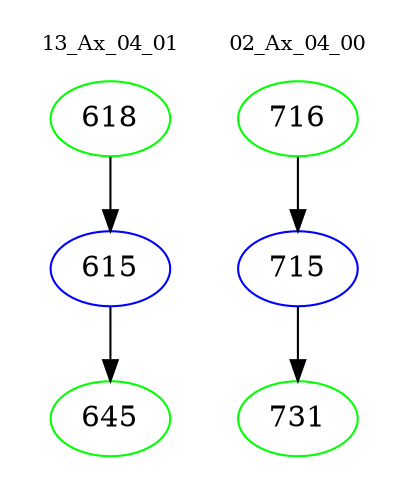 digraph{
subgraph cluster_0 {
color = white
label = "13_Ax_04_01";
fontsize=10;
T0_618 [label="618", color="green"]
T0_618 -> T0_615 [color="black"]
T0_615 [label="615", color="blue"]
T0_615 -> T0_645 [color="black"]
T0_645 [label="645", color="green"]
}
subgraph cluster_1 {
color = white
label = "02_Ax_04_00";
fontsize=10;
T1_716 [label="716", color="green"]
T1_716 -> T1_715 [color="black"]
T1_715 [label="715", color="blue"]
T1_715 -> T1_731 [color="black"]
T1_731 [label="731", color="green"]
}
}
